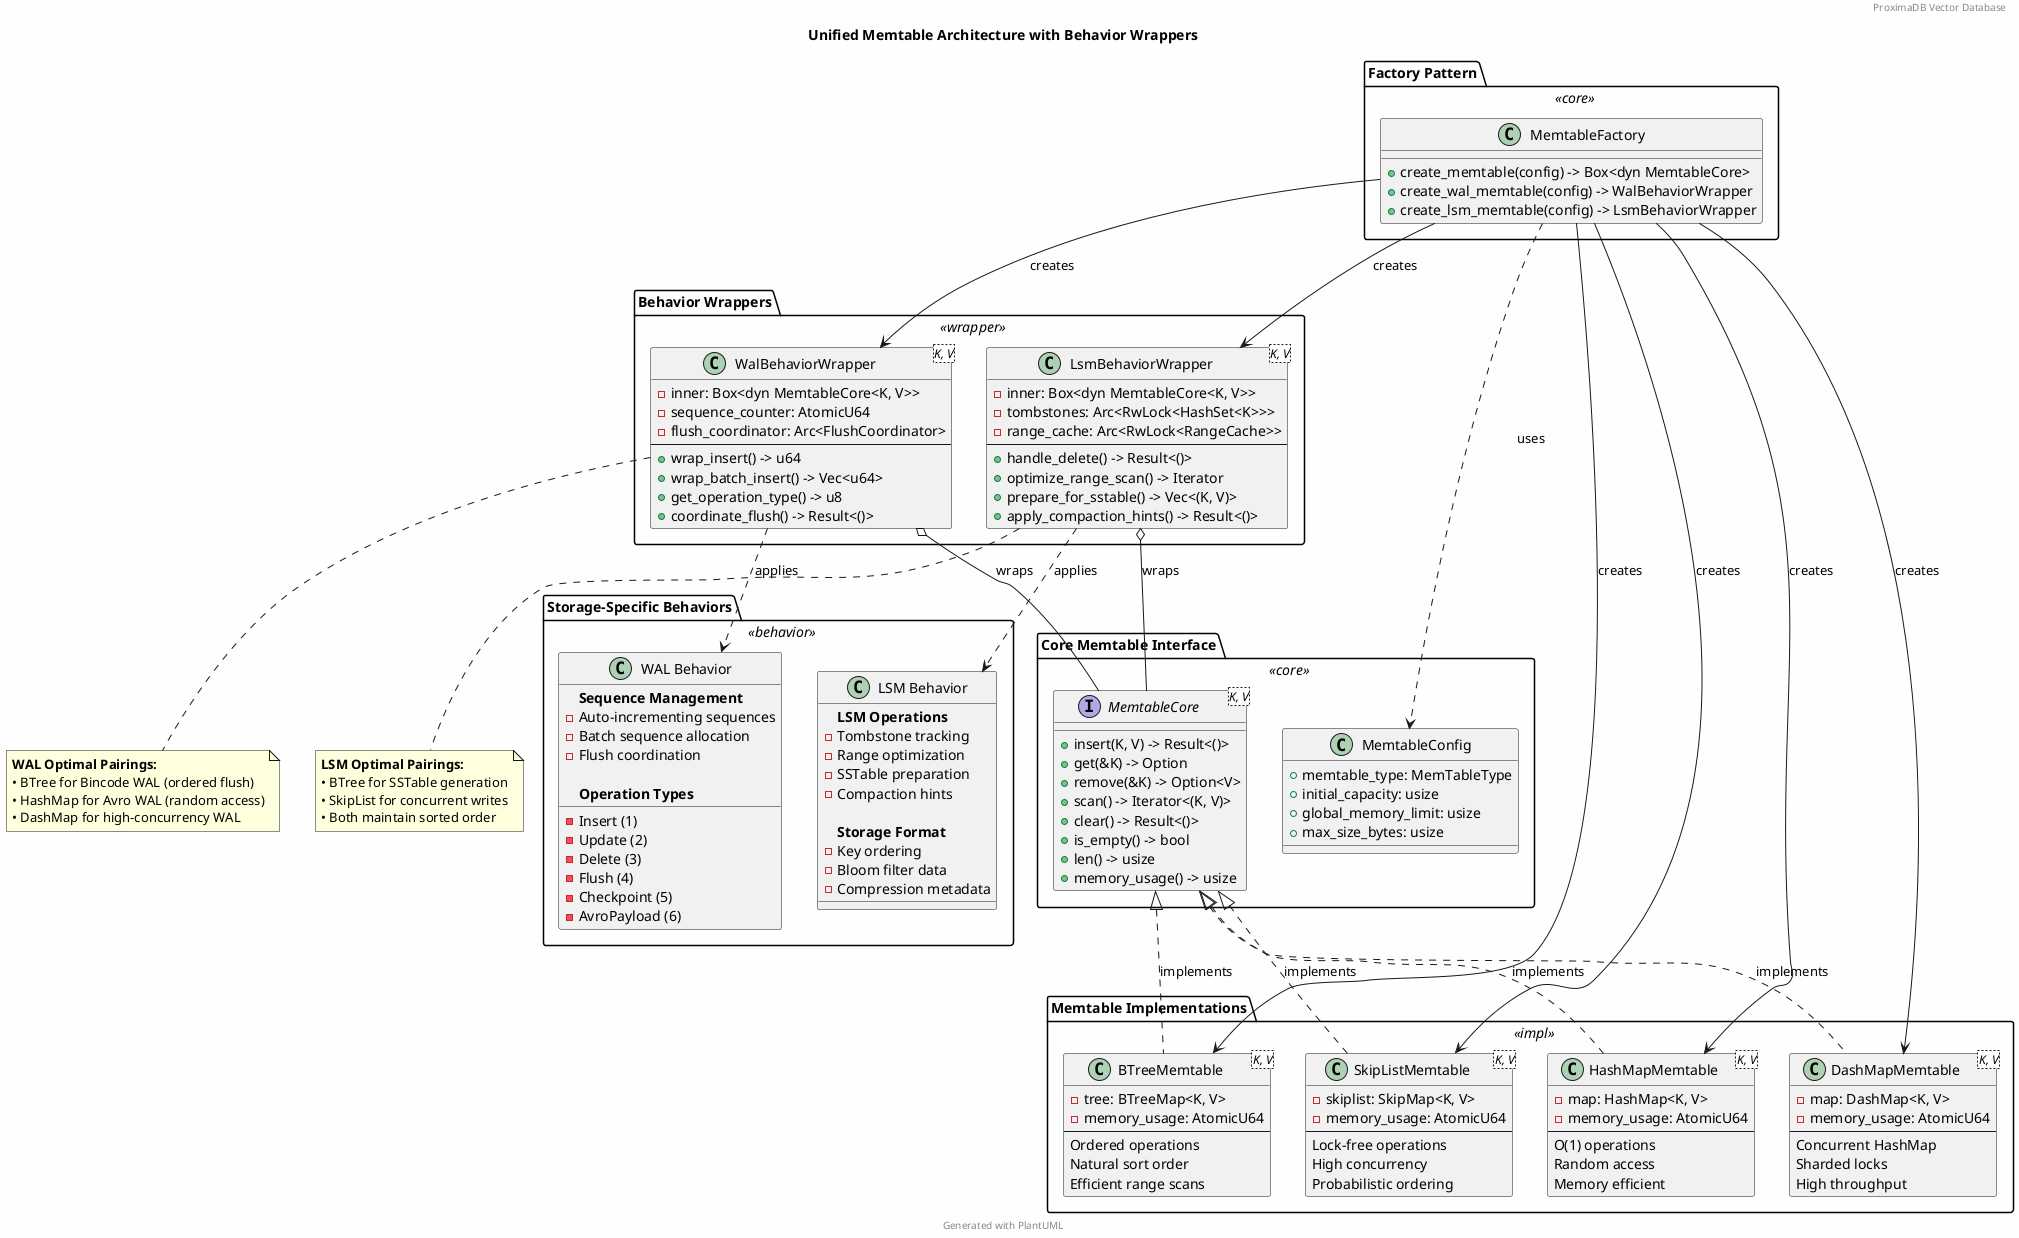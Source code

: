 @startuml Unified_Memtable_Architecture
skinparam backgroundColor #FEFEFE
skinparam component {
    BackgroundColor<<core>> LightBlue
    BackgroundColor<<wrapper>> LightGreen
    BackgroundColor<<impl>> LightYellow
    BackgroundColor<<behavior>> Pink
}

title Unified Memtable Architecture with Behavior Wrappers
header ProximaDB Vector Database
footer Generated with PlantUML

package "Core Memtable Interface" <<core>> {
    interface "MemtableCore<K, V>" as Core {
        + insert(K, V) -> Result<()>
        + get(&K) -> Option<&V>
        + remove(&K) -> Option<V>
        + scan() -> Iterator<(K, V)>
        + clear() -> Result<()>
        + is_empty() -> bool
        + len() -> usize
        + memory_usage() -> usize
    }
    
    class "MemtableConfig" as Config {
        + memtable_type: MemTableType
        + initial_capacity: usize
        + global_memory_limit: usize
        + max_size_bytes: usize
    }
}

package "Memtable Implementations" <<impl>> {
    class "BTreeMemtable<K, V>" as BTree {
        - tree: BTreeMap<K, V>
        - memory_usage: AtomicU64
        --
        Ordered operations
        Natural sort order
        Efficient range scans
    }
    
    class "SkipListMemtable<K, V>" as SkipList {
        - skiplist: SkipMap<K, V>
        - memory_usage: AtomicU64
        --
        Lock-free operations
        High concurrency
        Probabilistic ordering
    }
    
    class "HashMapMemtable<K, V>" as HashMap {
        - map: HashMap<K, V>
        - memory_usage: AtomicU64
        --
        O(1) operations
        Random access
        Memory efficient
    }
    
    class "DashMapMemtable<K, V>" as DashMap {
        - map: DashMap<K, V>
        - memory_usage: AtomicU64
        --
        Concurrent HashMap
        Sharded locks
        High throughput
    }
}

package "Behavior Wrappers" <<wrapper>> {
    class "WalBehaviorWrapper<K, V>" as WalWrapper {
        - inner: Box<dyn MemtableCore<K, V>>
        - sequence_counter: AtomicU64
        - flush_coordinator: Arc<FlushCoordinator>
        --
        + wrap_insert() -> u64
        + wrap_batch_insert() -> Vec<u64>
        + get_operation_type() -> u8
        + coordinate_flush() -> Result<()>
    }
    
    class "LsmBehaviorWrapper<K, V>" as LsmWrapper {
        - inner: Box<dyn MemtableCore<K, V>>
        - tombstones: Arc<RwLock<HashSet<K>>>
        - range_cache: Arc<RwLock<RangeCache>>
        --
        + handle_delete() -> Result<()>
        + optimize_range_scan() -> Iterator
        + prepare_for_sstable() -> Vec<(K, V)>
        + apply_compaction_hints() -> Result<()>
    }
}

package "Storage-Specific Behaviors" <<behavior>> {
    class "WAL Behavior" as WalBehavior {
        **Sequence Management**
        - Auto-incrementing sequences
        - Batch sequence allocation
        - Flush coordination
        
        **Operation Types**
        - Insert (1)
        - Update (2)
        - Delete (3)
        - Flush (4)
        - Checkpoint (5)
        - AvroPayload (6)
    }
    
    class "LSM Behavior" as LsmBehavior {
        **LSM Operations**
        - Tombstone tracking
        - Range optimization
        - SSTable preparation
        - Compaction hints
        
        **Storage Format**
        - Key ordering
        - Bloom filter data
        - Compression metadata
    }
}

package "Factory Pattern" <<core>> {
    class "MemtableFactory" as Factory {
        + create_memtable(config) -> Box<dyn MemtableCore>
        + create_wal_memtable(config) -> WalBehaviorWrapper
        + create_lsm_memtable(config) -> LsmBehaviorWrapper
    }
}

' Implementation relationships
Core <|.. BTree : implements
Core <|.. SkipList : implements
Core <|.. HashMap : implements
Core <|.. DashMap : implements

' Wrapper relationships
WalWrapper o-- Core : wraps
LsmWrapper o-- Core : wraps

' Behavior relationships
WalWrapper ..> WalBehavior : applies
LsmWrapper ..> LsmBehavior : applies

' Factory relationships
Factory --> BTree : creates
Factory --> SkipList : creates
Factory --> HashMap : creates
Factory --> DashMap : creates
Factory --> WalWrapper : creates
Factory --> LsmWrapper : creates

' Configuration
Factory ..> Config : uses

' Optimal pairings
note bottom of WalWrapper
    **WAL Optimal Pairings:**
    • BTree for Bincode WAL (ordered flush)
    • HashMap for Avro WAL (random access)
    • DashMap for high-concurrency WAL
end note

note bottom of LsmWrapper
    **LSM Optimal Pairings:**
    • BTree for SSTable generation
    • SkipList for concurrent writes
    • Both maintain sorted order
end note

@enduml